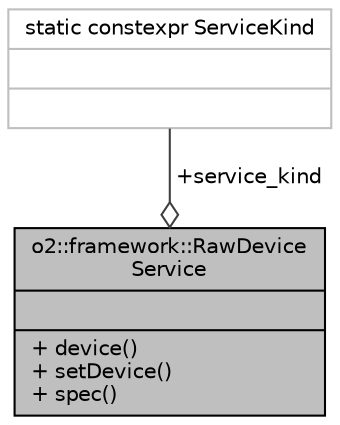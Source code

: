 digraph "o2::framework::RawDeviceService"
{
 // INTERACTIVE_SVG=YES
  bgcolor="transparent";
  edge [fontname="Helvetica",fontsize="10",labelfontname="Helvetica",labelfontsize="10"];
  node [fontname="Helvetica",fontsize="10",shape=record];
  Node2 [label="{o2::framework::RawDevice\lService\n||+ device()\l+ setDevice()\l+ spec()\l}",height=0.2,width=0.4,color="black", fillcolor="grey75", style="filled", fontcolor="black"];
  Node3 -> Node2 [color="grey25",fontsize="10",style="solid",label=" +service_kind" ,arrowhead="odiamond",fontname="Helvetica"];
  Node3 [label="{static constexpr ServiceKind\n||}",height=0.2,width=0.4,color="grey75"];
}
